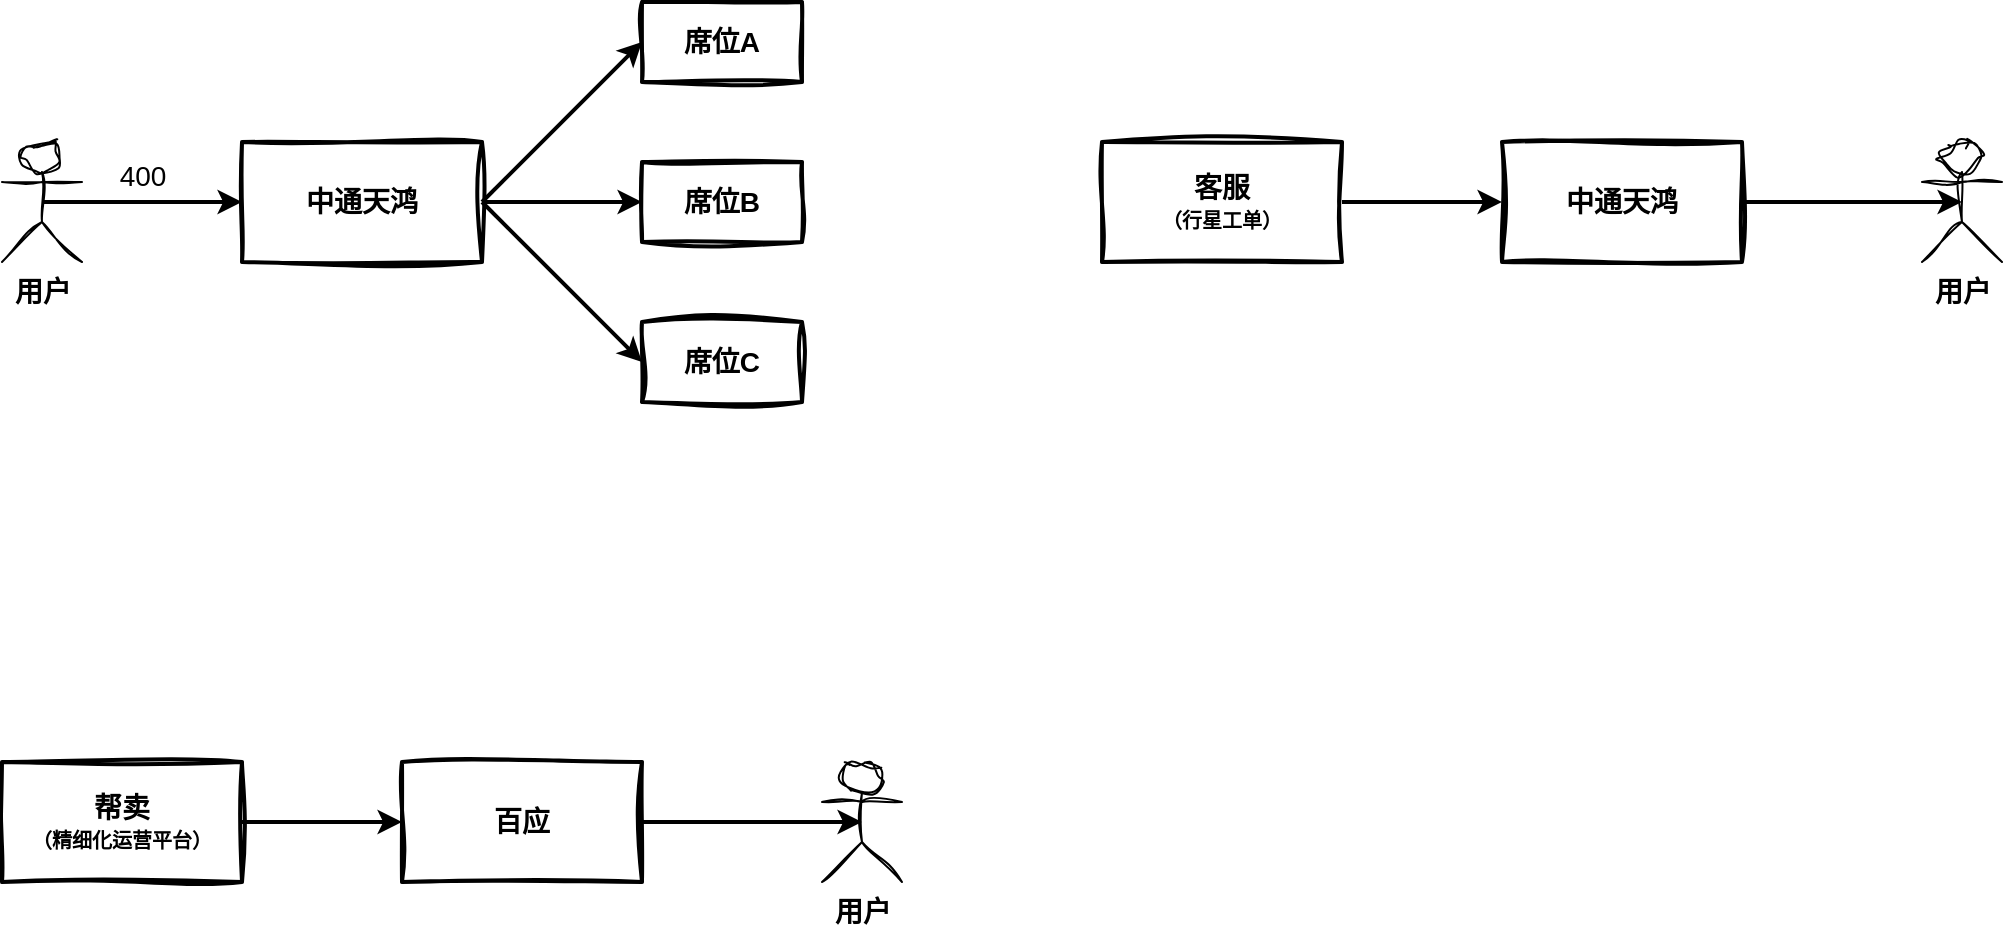 <mxfile version="24.2.5" type="github">
  <diagram name="第 1 页" id="vKzClg0LOLqhk4ITw8iK">
    <mxGraphModel dx="1041" dy="753" grid="1" gridSize="10" guides="1" tooltips="1" connect="1" arrows="1" fold="1" page="1" pageScale="1" pageWidth="827" pageHeight="1169" math="0" shadow="0">
      <root>
        <mxCell id="0" />
        <mxCell id="1" parent="0" />
        <mxCell id="Snd-GjKYDQuBAGq_1xwZ-4" style="edgeStyle=orthogonalEdgeStyle;rounded=0;orthogonalLoop=1;jettySize=auto;html=1;exitX=0.5;exitY=0.5;exitDx=0;exitDy=0;exitPerimeter=0;entryX=0;entryY=0.5;entryDx=0;entryDy=0;strokeWidth=2;" edge="1" parent="1" source="Snd-GjKYDQuBAGq_1xwZ-1" target="Snd-GjKYDQuBAGq_1xwZ-2">
          <mxGeometry relative="1" as="geometry" />
        </mxCell>
        <mxCell id="Snd-GjKYDQuBAGq_1xwZ-5" value="&lt;font style=&quot;font-size: 14px;&quot;&gt;400&lt;/font&gt;" style="edgeLabel;html=1;align=center;verticalAlign=middle;resizable=0;points=[];" vertex="1" connectable="0" parent="Snd-GjKYDQuBAGq_1xwZ-4">
          <mxGeometry y="2" relative="1" as="geometry">
            <mxPoint y="-11" as="offset" />
          </mxGeometry>
        </mxCell>
        <mxCell id="Snd-GjKYDQuBAGq_1xwZ-1" value="&lt;font style=&quot;font-size: 14px;&quot;&gt;&lt;b&gt;用户&lt;/b&gt;&lt;/font&gt;" style="shape=umlActor;verticalLabelPosition=bottom;verticalAlign=top;html=1;outlineConnect=0;sketch=1;curveFitting=1;jiggle=2;" vertex="1" parent="1">
          <mxGeometry x="200" y="250" width="40" height="60" as="geometry" />
        </mxCell>
        <mxCell id="Snd-GjKYDQuBAGq_1xwZ-2" value="&lt;font style=&quot;font-size: 14px;&quot;&gt;&lt;b&gt;中通天鸿&lt;/b&gt;&lt;/font&gt;" style="rounded=0;whiteSpace=wrap;html=1;fillColor=none;strokeWidth=2;sketch=1;curveFitting=1;jiggle=2;" vertex="1" parent="1">
          <mxGeometry x="320" y="250" width="120" height="60" as="geometry" />
        </mxCell>
        <mxCell id="Snd-GjKYDQuBAGq_1xwZ-7" value="&lt;font style=&quot;font-size: 14px;&quot;&gt;&lt;b&gt;席位A&lt;/b&gt;&lt;/font&gt;" style="rounded=0;whiteSpace=wrap;html=1;fillColor=none;strokeWidth=2;sketch=1;curveFitting=1;jiggle=2;" vertex="1" parent="1">
          <mxGeometry x="520" y="180" width="80" height="40" as="geometry" />
        </mxCell>
        <mxCell id="Snd-GjKYDQuBAGq_1xwZ-10" value="&lt;font style=&quot;font-size: 14px;&quot;&gt;&lt;b&gt;席位B&lt;/b&gt;&lt;/font&gt;" style="rounded=0;whiteSpace=wrap;html=1;fillColor=none;strokeWidth=2;sketch=1;curveFitting=1;jiggle=2;" vertex="1" parent="1">
          <mxGeometry x="520" y="260" width="80" height="40" as="geometry" />
        </mxCell>
        <mxCell id="Snd-GjKYDQuBAGq_1xwZ-11" value="&lt;font style=&quot;font-size: 14px;&quot;&gt;&lt;b&gt;席位C&lt;/b&gt;&lt;/font&gt;" style="rounded=0;whiteSpace=wrap;html=1;fillColor=none;strokeWidth=2;sketch=1;curveFitting=1;jiggle=2;" vertex="1" parent="1">
          <mxGeometry x="520" y="340" width="80" height="40" as="geometry" />
        </mxCell>
        <mxCell id="Snd-GjKYDQuBAGq_1xwZ-14" value="" style="endArrow=classic;html=1;rounded=0;exitX=1;exitY=0.5;exitDx=0;exitDy=0;entryX=0;entryY=0.5;entryDx=0;entryDy=0;strokeWidth=2;" edge="1" parent="1" source="Snd-GjKYDQuBAGq_1xwZ-2" target="Snd-GjKYDQuBAGq_1xwZ-7">
          <mxGeometry width="50" height="50" relative="1" as="geometry">
            <mxPoint x="350" y="480" as="sourcePoint" />
            <mxPoint x="400" y="430" as="targetPoint" />
          </mxGeometry>
        </mxCell>
        <mxCell id="Snd-GjKYDQuBAGq_1xwZ-16" value="" style="endArrow=classic;html=1;rounded=0;exitX=1;exitY=0.5;exitDx=0;exitDy=0;entryX=0;entryY=0.5;entryDx=0;entryDy=0;strokeWidth=2;" edge="1" parent="1" source="Snd-GjKYDQuBAGq_1xwZ-2" target="Snd-GjKYDQuBAGq_1xwZ-10">
          <mxGeometry width="50" height="50" relative="1" as="geometry">
            <mxPoint x="450" y="290" as="sourcePoint" />
            <mxPoint x="530" y="210" as="targetPoint" />
          </mxGeometry>
        </mxCell>
        <mxCell id="Snd-GjKYDQuBAGq_1xwZ-17" value="" style="endArrow=classic;html=1;rounded=0;entryX=0;entryY=0.5;entryDx=0;entryDy=0;strokeWidth=2;" edge="1" parent="1" target="Snd-GjKYDQuBAGq_1xwZ-11">
          <mxGeometry width="50" height="50" relative="1" as="geometry">
            <mxPoint x="440" y="280" as="sourcePoint" />
            <mxPoint x="530" y="290" as="targetPoint" />
          </mxGeometry>
        </mxCell>
        <mxCell id="Snd-GjKYDQuBAGq_1xwZ-18" value="&lt;font style=&quot;font-size: 14px;&quot;&gt;&lt;b&gt;帮卖&lt;/b&gt;&lt;/font&gt;&lt;div&gt;&lt;font size=&quot;1&quot; style=&quot;&quot;&gt;&lt;b style=&quot;&quot;&gt;（精细化运营平台）&lt;/b&gt;&lt;/font&gt;&lt;/div&gt;" style="rounded=0;whiteSpace=wrap;html=1;fillColor=none;strokeWidth=2;sketch=1;curveFitting=1;jiggle=2;" vertex="1" parent="1">
          <mxGeometry x="200" y="560" width="120" height="60" as="geometry" />
        </mxCell>
        <mxCell id="Snd-GjKYDQuBAGq_1xwZ-20" value="&lt;span style=&quot;font-size: 14px;&quot;&gt;&lt;b&gt;百应&lt;/b&gt;&lt;/span&gt;" style="rounded=0;whiteSpace=wrap;html=1;fillColor=none;strokeWidth=2;sketch=1;curveFitting=1;jiggle=2;" vertex="1" parent="1">
          <mxGeometry x="400" y="560" width="120" height="60" as="geometry" />
        </mxCell>
        <mxCell id="Snd-GjKYDQuBAGq_1xwZ-21" style="edgeStyle=orthogonalEdgeStyle;rounded=0;orthogonalLoop=1;jettySize=auto;html=1;exitX=1;exitY=0.5;exitDx=0;exitDy=0;entryX=0;entryY=0.5;entryDx=0;entryDy=0;strokeWidth=2;" edge="1" parent="1" source="Snd-GjKYDQuBAGq_1xwZ-18" target="Snd-GjKYDQuBAGq_1xwZ-20">
          <mxGeometry relative="1" as="geometry">
            <mxPoint x="230" y="290" as="sourcePoint" />
            <mxPoint x="330" y="290" as="targetPoint" />
          </mxGeometry>
        </mxCell>
        <mxCell id="Snd-GjKYDQuBAGq_1xwZ-23" value="&lt;font style=&quot;font-size: 14px;&quot;&gt;&lt;b&gt;用户&lt;/b&gt;&lt;/font&gt;" style="shape=umlActor;verticalLabelPosition=bottom;verticalAlign=top;html=1;outlineConnect=0;sketch=1;curveFitting=1;jiggle=2;" vertex="1" parent="1">
          <mxGeometry x="610" y="560" width="40" height="60" as="geometry" />
        </mxCell>
        <mxCell id="Snd-GjKYDQuBAGq_1xwZ-27" value="" style="endArrow=classic;html=1;rounded=0;entryX=0.5;entryY=0.5;entryDx=0;entryDy=0;strokeWidth=2;exitX=1;exitY=0.5;exitDx=0;exitDy=0;entryPerimeter=0;" edge="1" parent="1" source="Snd-GjKYDQuBAGq_1xwZ-20" target="Snd-GjKYDQuBAGq_1xwZ-23">
          <mxGeometry width="50" height="50" relative="1" as="geometry">
            <mxPoint x="450" y="290" as="sourcePoint" />
            <mxPoint x="530" y="370" as="targetPoint" />
          </mxGeometry>
        </mxCell>
        <mxCell id="Snd-GjKYDQuBAGq_1xwZ-28" value="&lt;span style=&quot;font-size: 14px;&quot;&gt;&lt;b&gt;客服&lt;/b&gt;&lt;/span&gt;&lt;br&gt;&lt;div&gt;&lt;font size=&quot;1&quot; style=&quot;&quot;&gt;&lt;b style=&quot;&quot;&gt;（行星工单）&lt;/b&gt;&lt;/font&gt;&lt;/div&gt;" style="rounded=0;whiteSpace=wrap;html=1;fillColor=none;strokeWidth=2;sketch=1;curveFitting=1;jiggle=2;" vertex="1" parent="1">
          <mxGeometry x="750" y="250" width="120" height="60" as="geometry" />
        </mxCell>
        <mxCell id="Snd-GjKYDQuBAGq_1xwZ-29" value="&lt;span style=&quot;font-size: 14px;&quot;&gt;&lt;b&gt;中通天鸿&lt;/b&gt;&lt;/span&gt;" style="rounded=0;whiteSpace=wrap;html=1;fillColor=none;strokeWidth=2;sketch=1;curveFitting=1;jiggle=2;" vertex="1" parent="1">
          <mxGeometry x="950" y="250" width="120" height="60" as="geometry" />
        </mxCell>
        <mxCell id="Snd-GjKYDQuBAGq_1xwZ-30" style="edgeStyle=orthogonalEdgeStyle;rounded=0;orthogonalLoop=1;jettySize=auto;html=1;exitX=1;exitY=0.5;exitDx=0;exitDy=0;entryX=0;entryY=0.5;entryDx=0;entryDy=0;strokeWidth=2;" edge="1" parent="1" source="Snd-GjKYDQuBAGq_1xwZ-28" target="Snd-GjKYDQuBAGq_1xwZ-29">
          <mxGeometry relative="1" as="geometry">
            <mxPoint x="780" y="-20" as="sourcePoint" />
            <mxPoint x="880" y="-20" as="targetPoint" />
          </mxGeometry>
        </mxCell>
        <mxCell id="Snd-GjKYDQuBAGq_1xwZ-31" value="&lt;font style=&quot;font-size: 14px;&quot;&gt;&lt;b&gt;用户&lt;/b&gt;&lt;/font&gt;" style="shape=umlActor;verticalLabelPosition=bottom;verticalAlign=top;html=1;outlineConnect=0;sketch=1;curveFitting=1;jiggle=2;" vertex="1" parent="1">
          <mxGeometry x="1160" y="250" width="40" height="60" as="geometry" />
        </mxCell>
        <mxCell id="Snd-GjKYDQuBAGq_1xwZ-32" value="" style="endArrow=classic;html=1;rounded=0;entryX=0.5;entryY=0.5;entryDx=0;entryDy=0;strokeWidth=2;exitX=1;exitY=0.5;exitDx=0;exitDy=0;entryPerimeter=0;" edge="1" parent="1" source="Snd-GjKYDQuBAGq_1xwZ-29" target="Snd-GjKYDQuBAGq_1xwZ-31">
          <mxGeometry width="50" height="50" relative="1" as="geometry">
            <mxPoint x="1000" y="-20" as="sourcePoint" />
            <mxPoint x="1080" y="60" as="targetPoint" />
          </mxGeometry>
        </mxCell>
      </root>
    </mxGraphModel>
  </diagram>
</mxfile>
